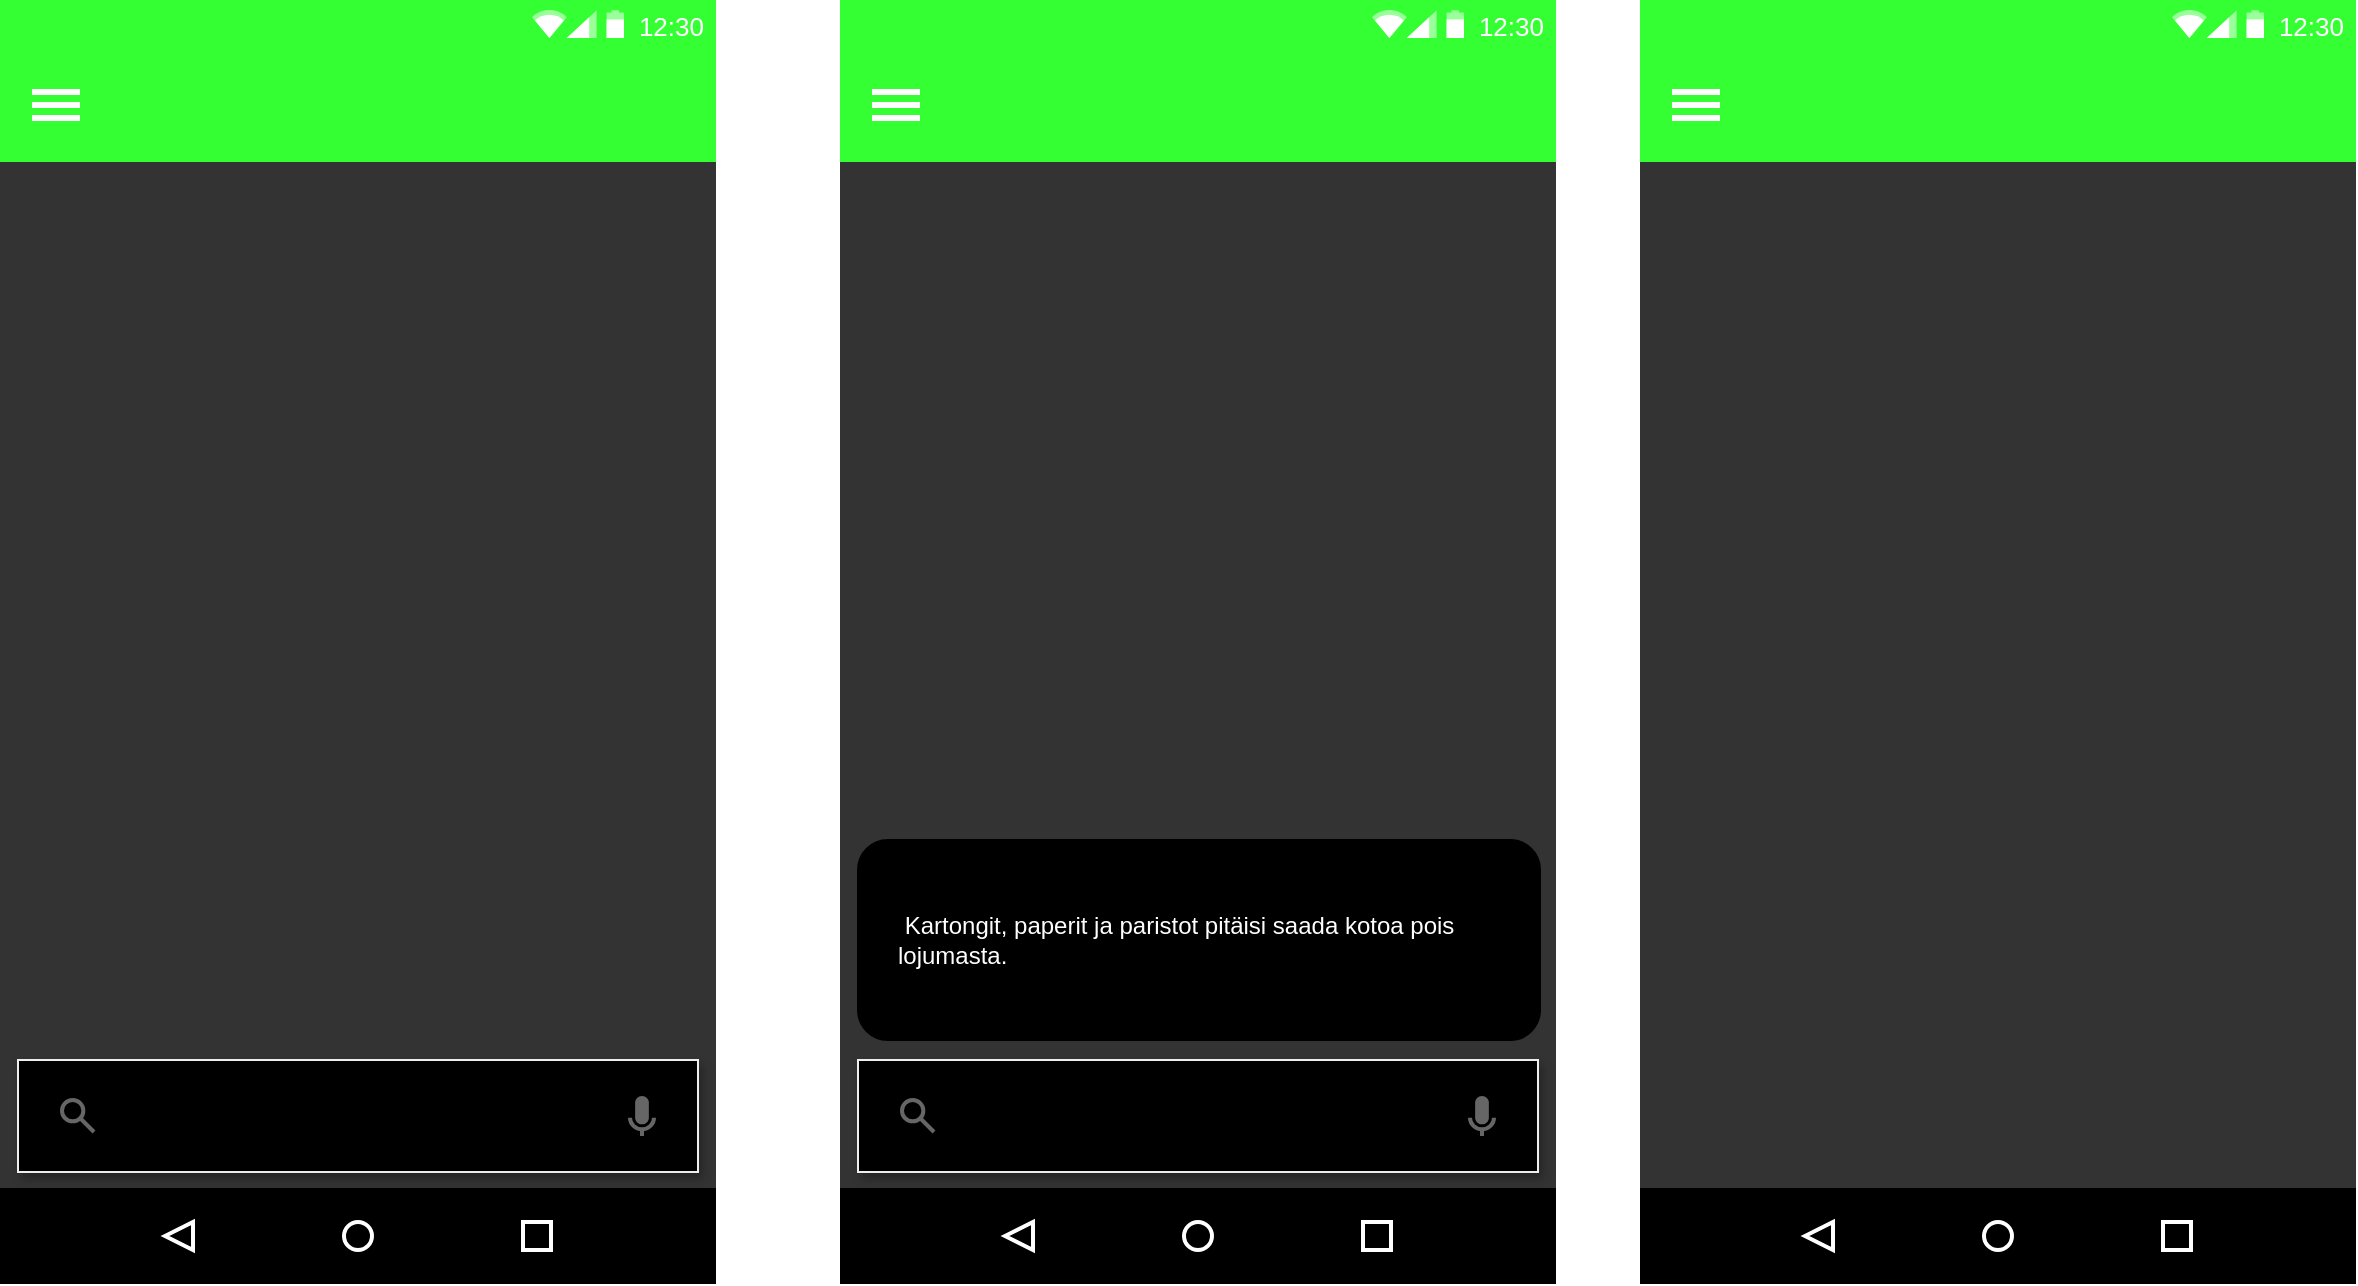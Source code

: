 <mxfile version="22.1.16" type="github">
  <diagram name="Sivu-1" id="EIs9S9dKqHirdoMljAtJ">
    <mxGraphModel dx="1847" dy="1166" grid="1" gridSize="10" guides="1" tooltips="1" connect="1" arrows="1" fold="1" page="1" pageScale="1" pageWidth="1169" pageHeight="827" math="0" shadow="0">
      <root>
        <mxCell id="0" />
        <mxCell id="1" parent="0" />
        <mxCell id="9W5dxkRoST_efDfnnvW7-5" value="" style="shape=rect;fillColor=#333333;strokeColor=none;fontColor=#1A1A1A;" vertex="1" parent="1">
          <mxGeometry x="80" y="80" width="358" height="642" as="geometry" />
        </mxCell>
        <mxCell id="9W5dxkRoST_efDfnnvW7-6" value="" style="shape=rect;fillColor=#333333;strokeColor=none;" vertex="1" parent="1">
          <mxGeometry x="500" y="80" width="358" height="642" as="geometry" />
        </mxCell>
        <mxCell id="9W5dxkRoST_efDfnnvW7-7" value="" style="shape=rect;fillColor=#333333;strokeColor=none;" vertex="1" parent="1">
          <mxGeometry x="900" y="80" width="358" height="642" as="geometry" />
        </mxCell>
        <mxCell id="9W5dxkRoST_efDfnnvW7-53" value="12:30" style="dashed=0;shape=rect;fontSize=13;align=right;fillColor=#33FF33;strokeColor=none;fontColor=#FFFFFF;spacingRight=4;spacingTop=1;fontStyle=0;resizeWidth=1;whiteSpace=wrap;html=1;" vertex="1" parent="1">
          <mxGeometry x="80.0" y="80" width="358" height="24" as="geometry" />
        </mxCell>
        <mxCell id="9W5dxkRoST_efDfnnvW7-54" value="" style="dashed=0;shape=mxgraph.gmdl.top_bar;strokeColor=none;" vertex="1" parent="9W5dxkRoST_efDfnnvW7-53">
          <mxGeometry x="1" y="0.5" width="46" height="14" relative="1" as="geometry">
            <mxPoint x="-92" y="-7" as="offset" />
          </mxGeometry>
        </mxCell>
        <mxCell id="9W5dxkRoST_efDfnnvW7-55" value="" style="dashed=0;shape=rect;strokeColor=none;fillColor=#33FF33;resizeWidth=1;fontSize=20;fontColor=#FFFFFF;verticalAlign=middle;align=left;spacingLeft=72;spacingTop=-4;whiteSpace=wrap;html=1;" vertex="1" parent="1">
          <mxGeometry x="80.0" y="104" width="358" height="57" as="geometry" />
        </mxCell>
        <mxCell id="9W5dxkRoST_efDfnnvW7-56" value="" style="dashed=0;shape=mxgraph.gmdl.preferences;strokeColor=#ffffff;strokeWidth=2;" vertex="1" parent="9W5dxkRoST_efDfnnvW7-55">
          <mxGeometry y="0.5" width="24" height="16" relative="1" as="geometry">
            <mxPoint x="16" y="-8" as="offset" />
          </mxGeometry>
        </mxCell>
        <mxCell id="9W5dxkRoST_efDfnnvW7-60" value="" style="dashed=0;shape=rect;strokeColor=none;fillColor=#000000;resizeWidth=1;" vertex="1" parent="1">
          <mxGeometry x="80.0" y="674" width="358" height="48" as="geometry" />
        </mxCell>
        <mxCell id="9W5dxkRoST_efDfnnvW7-61" value="" style="dashed=0;shape=mxgraph.gmdl.back;strokeColor=#ffffff;fillColor=#000000;strokeWidth=2;" vertex="1" parent="9W5dxkRoST_efDfnnvW7-60">
          <mxGeometry x="0.25" y="0.5" width="14" height="14" relative="1" as="geometry">
            <mxPoint x="-7" y="-7" as="offset" />
          </mxGeometry>
        </mxCell>
        <mxCell id="9W5dxkRoST_efDfnnvW7-62" value="" style="shape=ellipse;strokeColor=#ffffff;fillColor=#000000;strokeWidth=2;" vertex="1" parent="9W5dxkRoST_efDfnnvW7-60">
          <mxGeometry x="0.5" y="0.5" width="14" height="14" relative="1" as="geometry">
            <mxPoint x="-7" y="-7" as="offset" />
          </mxGeometry>
        </mxCell>
        <mxCell id="9W5dxkRoST_efDfnnvW7-63" value="" style="shape=rect;strokeColor=#ffffff;fillColor=#000000;strokeWidth=2;" vertex="1" parent="9W5dxkRoST_efDfnnvW7-60">
          <mxGeometry x="0.75" y="0.5" width="14" height="14" relative="1" as="geometry">
            <mxPoint x="-7" y="-7" as="offset" />
          </mxGeometry>
        </mxCell>
        <mxCell id="9W5dxkRoST_efDfnnvW7-64" value="" style="dashed=0;shape=rect;strokeColor=none;fillColor=#33FF33;resizeWidth=1;fontSize=20;fontColor=#FFFFFF;verticalAlign=middle;align=left;spacingLeft=72;spacingTop=-4;whiteSpace=wrap;html=1;" vertex="1" parent="1">
          <mxGeometry x="500.0" y="104" width="358" height="57" as="geometry" />
        </mxCell>
        <mxCell id="9W5dxkRoST_efDfnnvW7-65" value="" style="dashed=0;shape=mxgraph.gmdl.preferences;strokeColor=#ffffff;strokeWidth=2;" vertex="1" parent="9W5dxkRoST_efDfnnvW7-64">
          <mxGeometry y="0.5" width="24" height="16" relative="1" as="geometry">
            <mxPoint x="16" y="-8" as="offset" />
          </mxGeometry>
        </mxCell>
        <mxCell id="9W5dxkRoST_efDfnnvW7-66" value="12:30" style="dashed=0;shape=rect;fontSize=13;align=right;fillColor=#33FF33;strokeColor=none;fontColor=#FFFFFF;spacingRight=4;spacingTop=1;fontStyle=0;resizeWidth=1;whiteSpace=wrap;html=1;" vertex="1" parent="1">
          <mxGeometry x="500.0" y="80" width="358" height="24" as="geometry" />
        </mxCell>
        <mxCell id="9W5dxkRoST_efDfnnvW7-67" value="" style="dashed=0;shape=mxgraph.gmdl.top_bar;strokeColor=none;" vertex="1" parent="9W5dxkRoST_efDfnnvW7-66">
          <mxGeometry x="1" y="0.5" width="46" height="14" relative="1" as="geometry">
            <mxPoint x="-92" y="-7" as="offset" />
          </mxGeometry>
        </mxCell>
        <mxCell id="9W5dxkRoST_efDfnnvW7-68" value="" style="dashed=0;shape=rect;strokeColor=none;fillColor=#33FF33;resizeWidth=1;fontSize=20;fontColor=#FFFFFF;verticalAlign=middle;align=left;spacingLeft=72;spacingTop=-4;whiteSpace=wrap;html=1;" vertex="1" parent="1">
          <mxGeometry x="900.0" y="104" width="358" height="57" as="geometry" />
        </mxCell>
        <mxCell id="9W5dxkRoST_efDfnnvW7-69" value="" style="dashed=0;shape=mxgraph.gmdl.preferences;strokeColor=#ffffff;strokeWidth=2;" vertex="1" parent="9W5dxkRoST_efDfnnvW7-68">
          <mxGeometry y="0.5" width="24" height="16" relative="1" as="geometry">
            <mxPoint x="16" y="-8" as="offset" />
          </mxGeometry>
        </mxCell>
        <mxCell id="9W5dxkRoST_efDfnnvW7-70" value="12:30" style="dashed=0;shape=rect;fontSize=13;align=right;fillColor=#33FF33;strokeColor=none;fontColor=#FFFFFF;spacingRight=4;spacingTop=1;fontStyle=0;resizeWidth=1;whiteSpace=wrap;html=1;" vertex="1" parent="1">
          <mxGeometry x="900.0" y="80" width="358" height="24" as="geometry" />
        </mxCell>
        <mxCell id="9W5dxkRoST_efDfnnvW7-71" value="" style="dashed=0;shape=mxgraph.gmdl.top_bar;strokeColor=none;" vertex="1" parent="9W5dxkRoST_efDfnnvW7-70">
          <mxGeometry x="1" y="0.5" width="46" height="14" relative="1" as="geometry">
            <mxPoint x="-92" y="-7" as="offset" />
          </mxGeometry>
        </mxCell>
        <mxCell id="9W5dxkRoST_efDfnnvW7-72" value="" style="dashed=0;shape=rect;strokeColor=none;fillColor=#000000;resizeWidth=1;" vertex="1" parent="1">
          <mxGeometry x="500.0" y="674" width="358" height="48" as="geometry" />
        </mxCell>
        <mxCell id="9W5dxkRoST_efDfnnvW7-73" value="" style="dashed=0;shape=mxgraph.gmdl.back;strokeColor=#ffffff;fillColor=#000000;strokeWidth=2;" vertex="1" parent="9W5dxkRoST_efDfnnvW7-72">
          <mxGeometry x="0.25" y="0.5" width="14" height="14" relative="1" as="geometry">
            <mxPoint x="-7" y="-7" as="offset" />
          </mxGeometry>
        </mxCell>
        <mxCell id="9W5dxkRoST_efDfnnvW7-74" value="" style="shape=ellipse;strokeColor=#ffffff;fillColor=#000000;strokeWidth=2;" vertex="1" parent="9W5dxkRoST_efDfnnvW7-72">
          <mxGeometry x="0.5" y="0.5" width="14" height="14" relative="1" as="geometry">
            <mxPoint x="-7" y="-7" as="offset" />
          </mxGeometry>
        </mxCell>
        <mxCell id="9W5dxkRoST_efDfnnvW7-75" value="" style="shape=rect;strokeColor=#ffffff;fillColor=#000000;strokeWidth=2;" vertex="1" parent="9W5dxkRoST_efDfnnvW7-72">
          <mxGeometry x="0.75" y="0.5" width="14" height="14" relative="1" as="geometry">
            <mxPoint x="-7" y="-7" as="offset" />
          </mxGeometry>
        </mxCell>
        <mxCell id="9W5dxkRoST_efDfnnvW7-76" value="" style="dashed=0;shape=rect;strokeColor=none;fillColor=#000000;resizeWidth=1;" vertex="1" parent="1">
          <mxGeometry x="900.0" y="674" width="358" height="48" as="geometry" />
        </mxCell>
        <mxCell id="9W5dxkRoST_efDfnnvW7-77" value="" style="dashed=0;shape=mxgraph.gmdl.back;strokeColor=#ffffff;fillColor=#000000;strokeWidth=2;" vertex="1" parent="9W5dxkRoST_efDfnnvW7-76">
          <mxGeometry x="0.25" y="0.5" width="14" height="14" relative="1" as="geometry">
            <mxPoint x="-7" y="-7" as="offset" />
          </mxGeometry>
        </mxCell>
        <mxCell id="9W5dxkRoST_efDfnnvW7-78" value="" style="shape=ellipse;strokeColor=#ffffff;fillColor=#000000;strokeWidth=2;" vertex="1" parent="9W5dxkRoST_efDfnnvW7-76">
          <mxGeometry x="0.5" y="0.5" width="14" height="14" relative="1" as="geometry">
            <mxPoint x="-7" y="-7" as="offset" />
          </mxGeometry>
        </mxCell>
        <mxCell id="9W5dxkRoST_efDfnnvW7-79" value="" style="shape=rect;strokeColor=#ffffff;fillColor=#000000;strokeWidth=2;" vertex="1" parent="9W5dxkRoST_efDfnnvW7-76">
          <mxGeometry x="0.75" y="0.5" width="14" height="14" relative="1" as="geometry">
            <mxPoint x="-7" y="-7" as="offset" />
          </mxGeometry>
        </mxCell>
        <mxCell id="9W5dxkRoST_efDfnnvW7-82" value="" style="dashed=0;shape=rect;shadow=1;strokeColor=#eeeeee;strokeWidth=1;fillColor=#000000;fontSize=22;fontColor=#CCCCCC;align=left;spacingLeft=65;whiteSpace=wrap;html=1;" vertex="1" parent="1">
          <mxGeometry x="89" y="610" width="340" height="56" as="geometry" />
        </mxCell>
        <mxCell id="9W5dxkRoST_efDfnnvW7-83" value="" style="dashed=0;shape=mxgraph.gmdl.search;strokeWidth=2;strokeColor=#666666;" vertex="1" parent="9W5dxkRoST_efDfnnvW7-82">
          <mxGeometry y="0.5" width="16" height="16" relative="1" as="geometry">
            <mxPoint x="22" y="-8" as="offset" />
          </mxGeometry>
        </mxCell>
        <mxCell id="9W5dxkRoST_efDfnnvW7-84" value="" style="dashed=0;shape=mxgraph.gmdl.voice;strokeWidth=2;strokeColor=#666666;fillColor=#666666;" vertex="1" parent="9W5dxkRoST_efDfnnvW7-82">
          <mxGeometry x="1" y="0.5" width="12" height="20" relative="1" as="geometry">
            <mxPoint x="-34" y="-10" as="offset" />
          </mxGeometry>
        </mxCell>
        <mxCell id="9W5dxkRoST_efDfnnvW7-86" value="" style="dashed=0;shape=rect;shadow=1;strokeColor=#eeeeee;strokeWidth=1;fillColor=#000000;fontSize=22;fontColor=#CCCCCC;align=left;spacingLeft=65;whiteSpace=wrap;html=1;" vertex="1" parent="1">
          <mxGeometry x="509" y="610" width="340" height="56" as="geometry" />
        </mxCell>
        <mxCell id="9W5dxkRoST_efDfnnvW7-87" value="" style="dashed=0;shape=mxgraph.gmdl.search;strokeWidth=2;strokeColor=#666666;" vertex="1" parent="9W5dxkRoST_efDfnnvW7-86">
          <mxGeometry y="0.5" width="16" height="16" relative="1" as="geometry">
            <mxPoint x="22" y="-8" as="offset" />
          </mxGeometry>
        </mxCell>
        <mxCell id="9W5dxkRoST_efDfnnvW7-88" value="" style="dashed=0;shape=mxgraph.gmdl.voice;strokeWidth=2;strokeColor=#666666;fillColor=#666666;" vertex="1" parent="9W5dxkRoST_efDfnnvW7-86">
          <mxGeometry x="1" y="0.5" width="12" height="20" relative="1" as="geometry">
            <mxPoint x="-34" y="-10" as="offset" />
          </mxGeometry>
        </mxCell>
        <mxCell id="9W5dxkRoST_efDfnnvW7-89" value="&amp;nbsp;Kartongit, paperit ja paristot pitäisi saada kotoa pois lojumasta." style="rounded=1;whiteSpace=wrap;html=1;align=left;fillColor=#000000;fontColor=#FFFFFF;spacingLeft=0;spacingBottom=0;spacingRight=0;spacing=20;" vertex="1" parent="1">
          <mxGeometry x="509" y="500" width="341" height="100" as="geometry" />
        </mxCell>
      </root>
    </mxGraphModel>
  </diagram>
</mxfile>
